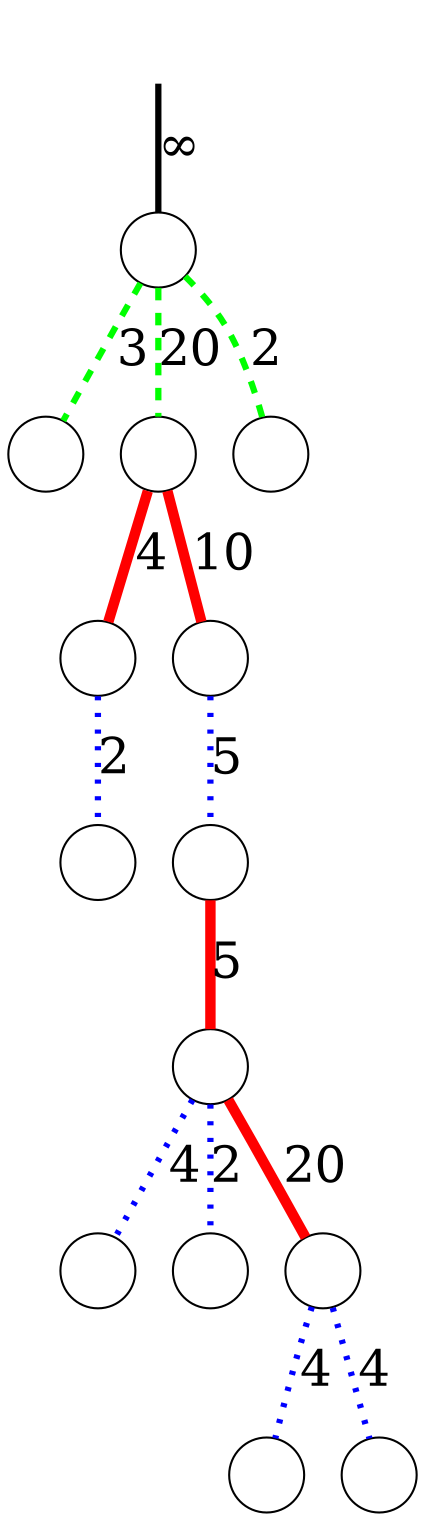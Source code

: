 digraph
{
	node [shape=circle, label=""];
	edge [dir=both, arrowtail=none, arrowhead=none, penwidth=3, fontsize=24];

	r -> n00 [label="&infin;"];
	n00 -> n10 [label=3, color=green, style=dashed];
	n00 -> n11 [label=20, color=green, style=dashed];
	n00 -> n12 [label=2, color=green, style=dashed];
	n11 -> n20 [label=4, color=red, penwidth=5];
	n11 -> n21 [label=10, color=red, penwidth=5];
	n20 -> n30 [label=2, color=blue, style=dotted];
	n21 -> n31 [label=5, color=blue, style=dotted];
	n31 -> n40 [label=5, color=red, penwidth=5];
	n40 -> n50 [label=4, color=blue, style=dotted];
	n40 -> n51 [label=2, color=blue, style=dotted];
	n40 -> n52 [label=20, color=red, penwidth=5];
	n52 -> n60 [label=4, color=blue, style=dotted];
	n52 -> n61 [label=4, color=blue, style=dotted];

	r [style=invisible];
}
